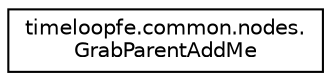 digraph "Graphical Class Hierarchy"
{
 // LATEX_PDF_SIZE
  edge [fontname="Helvetica",fontsize="10",labelfontname="Helvetica",labelfontsize="10"];
  node [fontname="Helvetica",fontsize="10",shape=record];
  rankdir="LR";
  Node0 [label="timeloopfe.common.nodes.\lGrabParentAddMe",height=0.2,width=0.4,color="black", fillcolor="white", style="filled",URL="$classtimeloopfe_1_1common_1_1nodes_1_1GrabParentAddMe.html",tooltip=" "];
}
